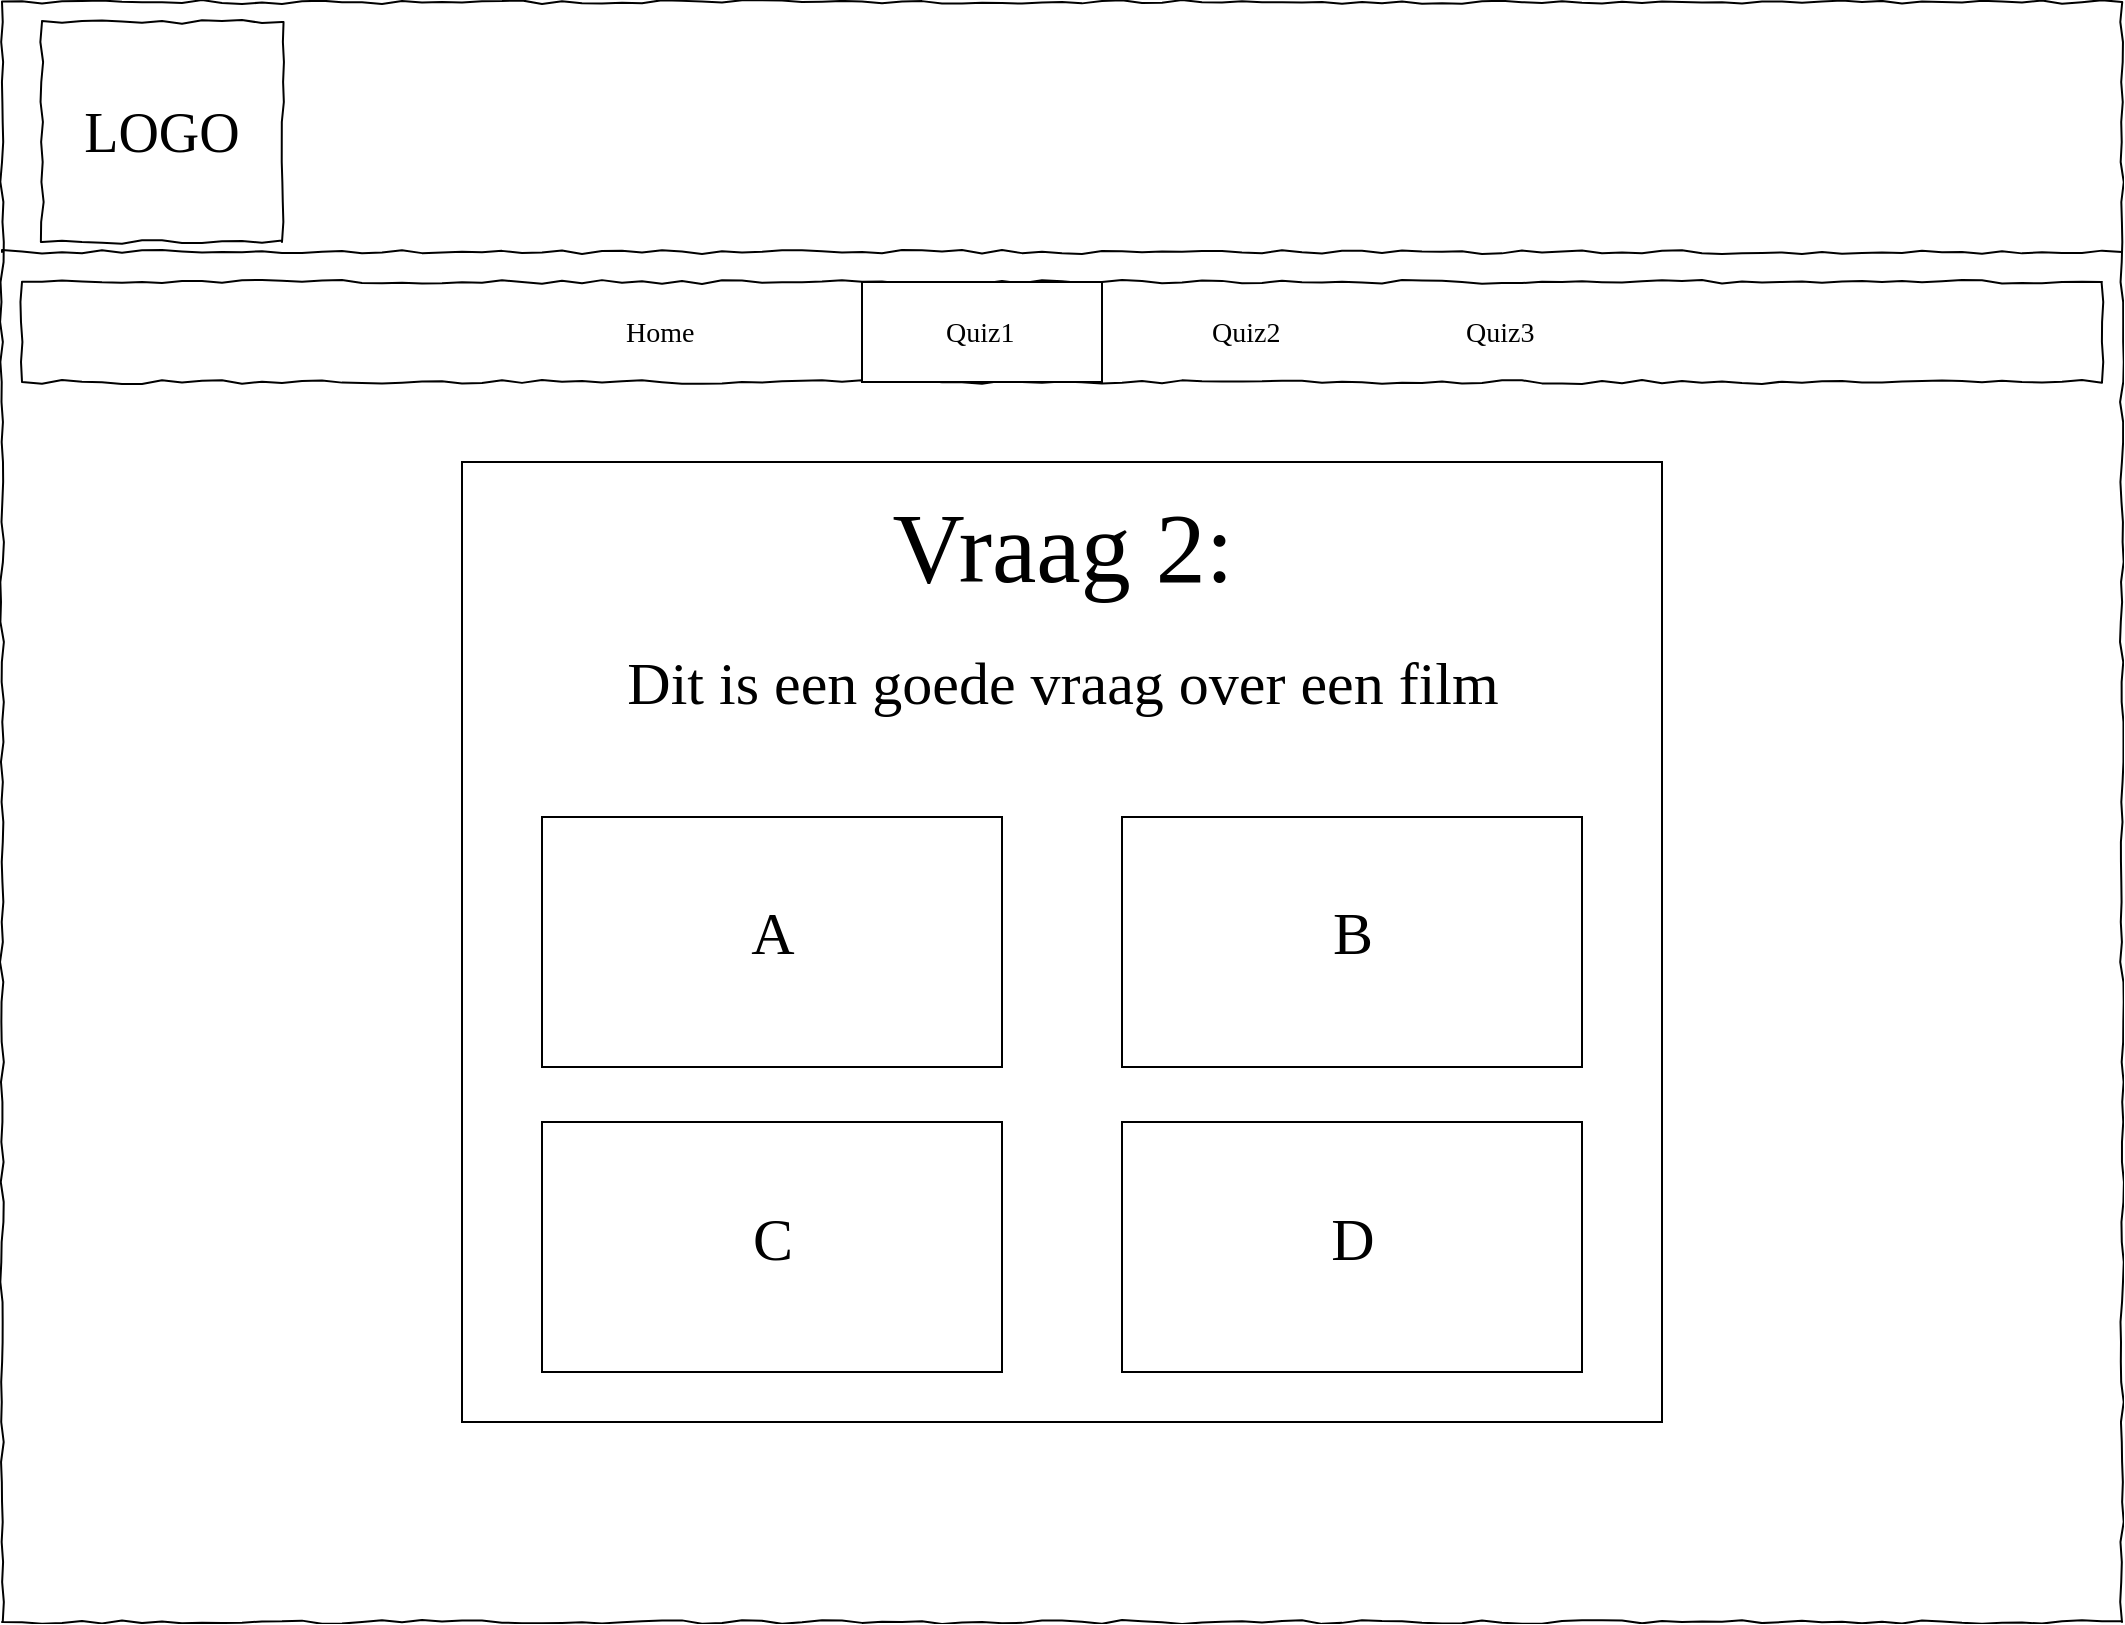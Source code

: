 <mxfile version="20.8.3" type="github">
  <diagram name="Page-1" id="03018318-947c-dd8e-b7a3-06fadd420f32">
    <mxGraphModel dx="2603" dy="1307" grid="1" gridSize="10" guides="1" tooltips="1" connect="1" arrows="1" fold="1" page="1" pageScale="1" pageWidth="1100" pageHeight="850" background="none" math="0" shadow="0">
      <root>
        <mxCell id="0" />
        <mxCell id="1" parent="0" />
        <mxCell id="677b7b8949515195-1" value="" style="whiteSpace=wrap;html=1;rounded=0;shadow=0;labelBackgroundColor=none;strokeColor=#000000;strokeWidth=1;fillColor=none;fontFamily=Verdana;fontSize=12;fontColor=#000000;align=center;comic=1;" parent="1" vertex="1">
          <mxGeometry x="20" y="20" width="1060" height="810" as="geometry" />
        </mxCell>
        <mxCell id="677b7b8949515195-2" value="LOGO" style="whiteSpace=wrap;html=1;rounded=0;shadow=0;labelBackgroundColor=none;strokeWidth=1;fontFamily=Verdana;fontSize=28;align=center;comic=1;" parent="1" vertex="1">
          <mxGeometry x="40" y="30" width="120" height="110" as="geometry" />
        </mxCell>
        <mxCell id="677b7b8949515195-9" value="" style="line;strokeWidth=1;html=1;rounded=0;shadow=0;labelBackgroundColor=none;fillColor=none;fontFamily=Verdana;fontSize=14;fontColor=#000000;align=center;comic=1;" parent="1" vertex="1">
          <mxGeometry x="20" y="140" width="1060" height="10" as="geometry" />
        </mxCell>
        <mxCell id="677b7b8949515195-10" value="" style="whiteSpace=wrap;html=1;rounded=0;shadow=0;labelBackgroundColor=none;strokeWidth=1;fillColor=none;fontFamily=Verdana;fontSize=12;align=center;comic=1;" parent="1" vertex="1">
          <mxGeometry x="30" y="160" width="1040" height="50" as="geometry" />
        </mxCell>
        <mxCell id="677b7b8949515195-11" value="Home" style="text;html=1;points=[];align=left;verticalAlign=top;spacingTop=-4;fontSize=14;fontFamily=Verdana" parent="1" vertex="1">
          <mxGeometry x="330" y="175" width="60" height="20" as="geometry" />
        </mxCell>
        <mxCell id="677b7b8949515195-12" value="Quiz1" style="text;html=1;points=[];align=left;verticalAlign=top;spacingTop=-4;fontSize=14;fontFamily=Verdana" parent="1" vertex="1">
          <mxGeometry x="477" y="175" width="60" height="20" as="geometry" />
        </mxCell>
        <mxCell id="677b7b8949515195-13" value="Quiz2" style="text;html=1;points=[];align=left;verticalAlign=top;spacingTop=-4;fontSize=14;fontFamily=Verdana" parent="1" vertex="1">
          <mxGeometry x="623" y="175" width="60" height="20" as="geometry" />
        </mxCell>
        <mxCell id="yf07e1yAb_ye40fB_3Hu-1" value="Quiz3" style="text;html=1;points=[];align=left;verticalAlign=top;spacingTop=-4;fontSize=14;fontFamily=Verdana" vertex="1" parent="1">
          <mxGeometry x="750" y="175" width="60" height="20" as="geometry" />
        </mxCell>
        <mxCell id="yf07e1yAb_ye40fB_3Hu-2" value="" style="rounded=0;whiteSpace=wrap;html=1;" vertex="1" parent="1">
          <mxGeometry x="450" y="160" width="120" height="50" as="geometry" />
        </mxCell>
        <mxCell id="yf07e1yAb_ye40fB_3Hu-3" value="&lt;div&gt;Quiz1&lt;/div&gt;&lt;div&gt;&lt;br&gt;&lt;/div&gt;" style="text;html=1;points=[];align=left;verticalAlign=top;spacingTop=-4;fontSize=14;fontFamily=Verdana" vertex="1" parent="1">
          <mxGeometry x="490" y="175" width="60" height="20" as="geometry" />
        </mxCell>
        <mxCell id="yf07e1yAb_ye40fB_3Hu-4" value="" style="rounded=0;whiteSpace=wrap;html=1;" vertex="1" parent="1">
          <mxGeometry x="250" y="250" width="600" height="480" as="geometry" />
        </mxCell>
        <mxCell id="yf07e1yAb_ye40fB_3Hu-5" value="&lt;font style=&quot;font-size: 50px;&quot;&gt;Vraag 2:&lt;/font&gt;" style="text;html=1;points=[];align=center;verticalAlign=top;spacingTop=-4;fontSize=14;fontFamily=Verdana" vertex="1" parent="1">
          <mxGeometry x="425" y="260" width="250" height="50" as="geometry" />
        </mxCell>
        <mxCell id="yf07e1yAb_ye40fB_3Hu-6" value="&lt;font style=&quot;font-size: 30px;&quot;&gt;Dit is een goede vraag over een film&lt;br&gt;&lt;/font&gt;" style="text;html=1;points=[];align=center;verticalAlign=top;spacingTop=-4;fontSize=14;fontFamily=Verdana" vertex="1" parent="1">
          <mxGeometry x="425" y="340" width="250" height="50" as="geometry" />
        </mxCell>
        <mxCell id="yf07e1yAb_ye40fB_3Hu-7" value="" style="rounded=0;whiteSpace=wrap;html=1;fontSize=30;" vertex="1" parent="1">
          <mxGeometry x="290" y="427.5" width="230" height="125" as="geometry" />
        </mxCell>
        <mxCell id="yf07e1yAb_ye40fB_3Hu-8" value="" style="rounded=0;whiteSpace=wrap;html=1;fontSize=30;" vertex="1" parent="1">
          <mxGeometry x="580" y="427.5" width="230" height="125" as="geometry" />
        </mxCell>
        <mxCell id="yf07e1yAb_ye40fB_3Hu-9" value="" style="rounded=0;whiteSpace=wrap;html=1;fontSize=30;" vertex="1" parent="1">
          <mxGeometry x="580" y="580" width="230" height="125" as="geometry" />
        </mxCell>
        <mxCell id="yf07e1yAb_ye40fB_3Hu-10" value="" style="rounded=0;whiteSpace=wrap;html=1;fontSize=30;" vertex="1" parent="1">
          <mxGeometry x="290" y="580" width="230" height="125" as="geometry" />
        </mxCell>
        <mxCell id="yf07e1yAb_ye40fB_3Hu-11" value="&lt;font style=&quot;font-size: 30px;&quot;&gt;A&lt;/font&gt;" style="text;html=1;points=[];align=center;verticalAlign=top;spacingTop=-4;fontSize=14;fontFamily=Verdana" vertex="1" parent="1">
          <mxGeometry x="280" y="465" width="250" height="50" as="geometry" />
        </mxCell>
        <mxCell id="yf07e1yAb_ye40fB_3Hu-12" value="&lt;font style=&quot;font-size: 30px;&quot;&gt;B&lt;/font&gt;" style="text;html=1;points=[];align=center;verticalAlign=top;spacingTop=-4;fontSize=14;fontFamily=Verdana" vertex="1" parent="1">
          <mxGeometry x="570" y="465" width="250" height="50" as="geometry" />
        </mxCell>
        <mxCell id="yf07e1yAb_ye40fB_3Hu-13" value="&lt;font style=&quot;font-size: 30px;&quot;&gt;D&lt;/font&gt;" style="text;html=1;points=[];align=center;verticalAlign=top;spacingTop=-4;fontSize=14;fontFamily=Verdana" vertex="1" parent="1">
          <mxGeometry x="570" y="617.5" width="250" height="50" as="geometry" />
        </mxCell>
        <mxCell id="yf07e1yAb_ye40fB_3Hu-14" value="&lt;font style=&quot;font-size: 30px;&quot;&gt;C&lt;/font&gt;" style="text;html=1;points=[];align=center;verticalAlign=top;spacingTop=-4;fontSize=14;fontFamily=Verdana" vertex="1" parent="1">
          <mxGeometry x="280" y="617.5" width="250" height="50" as="geometry" />
        </mxCell>
      </root>
    </mxGraphModel>
  </diagram>
</mxfile>
